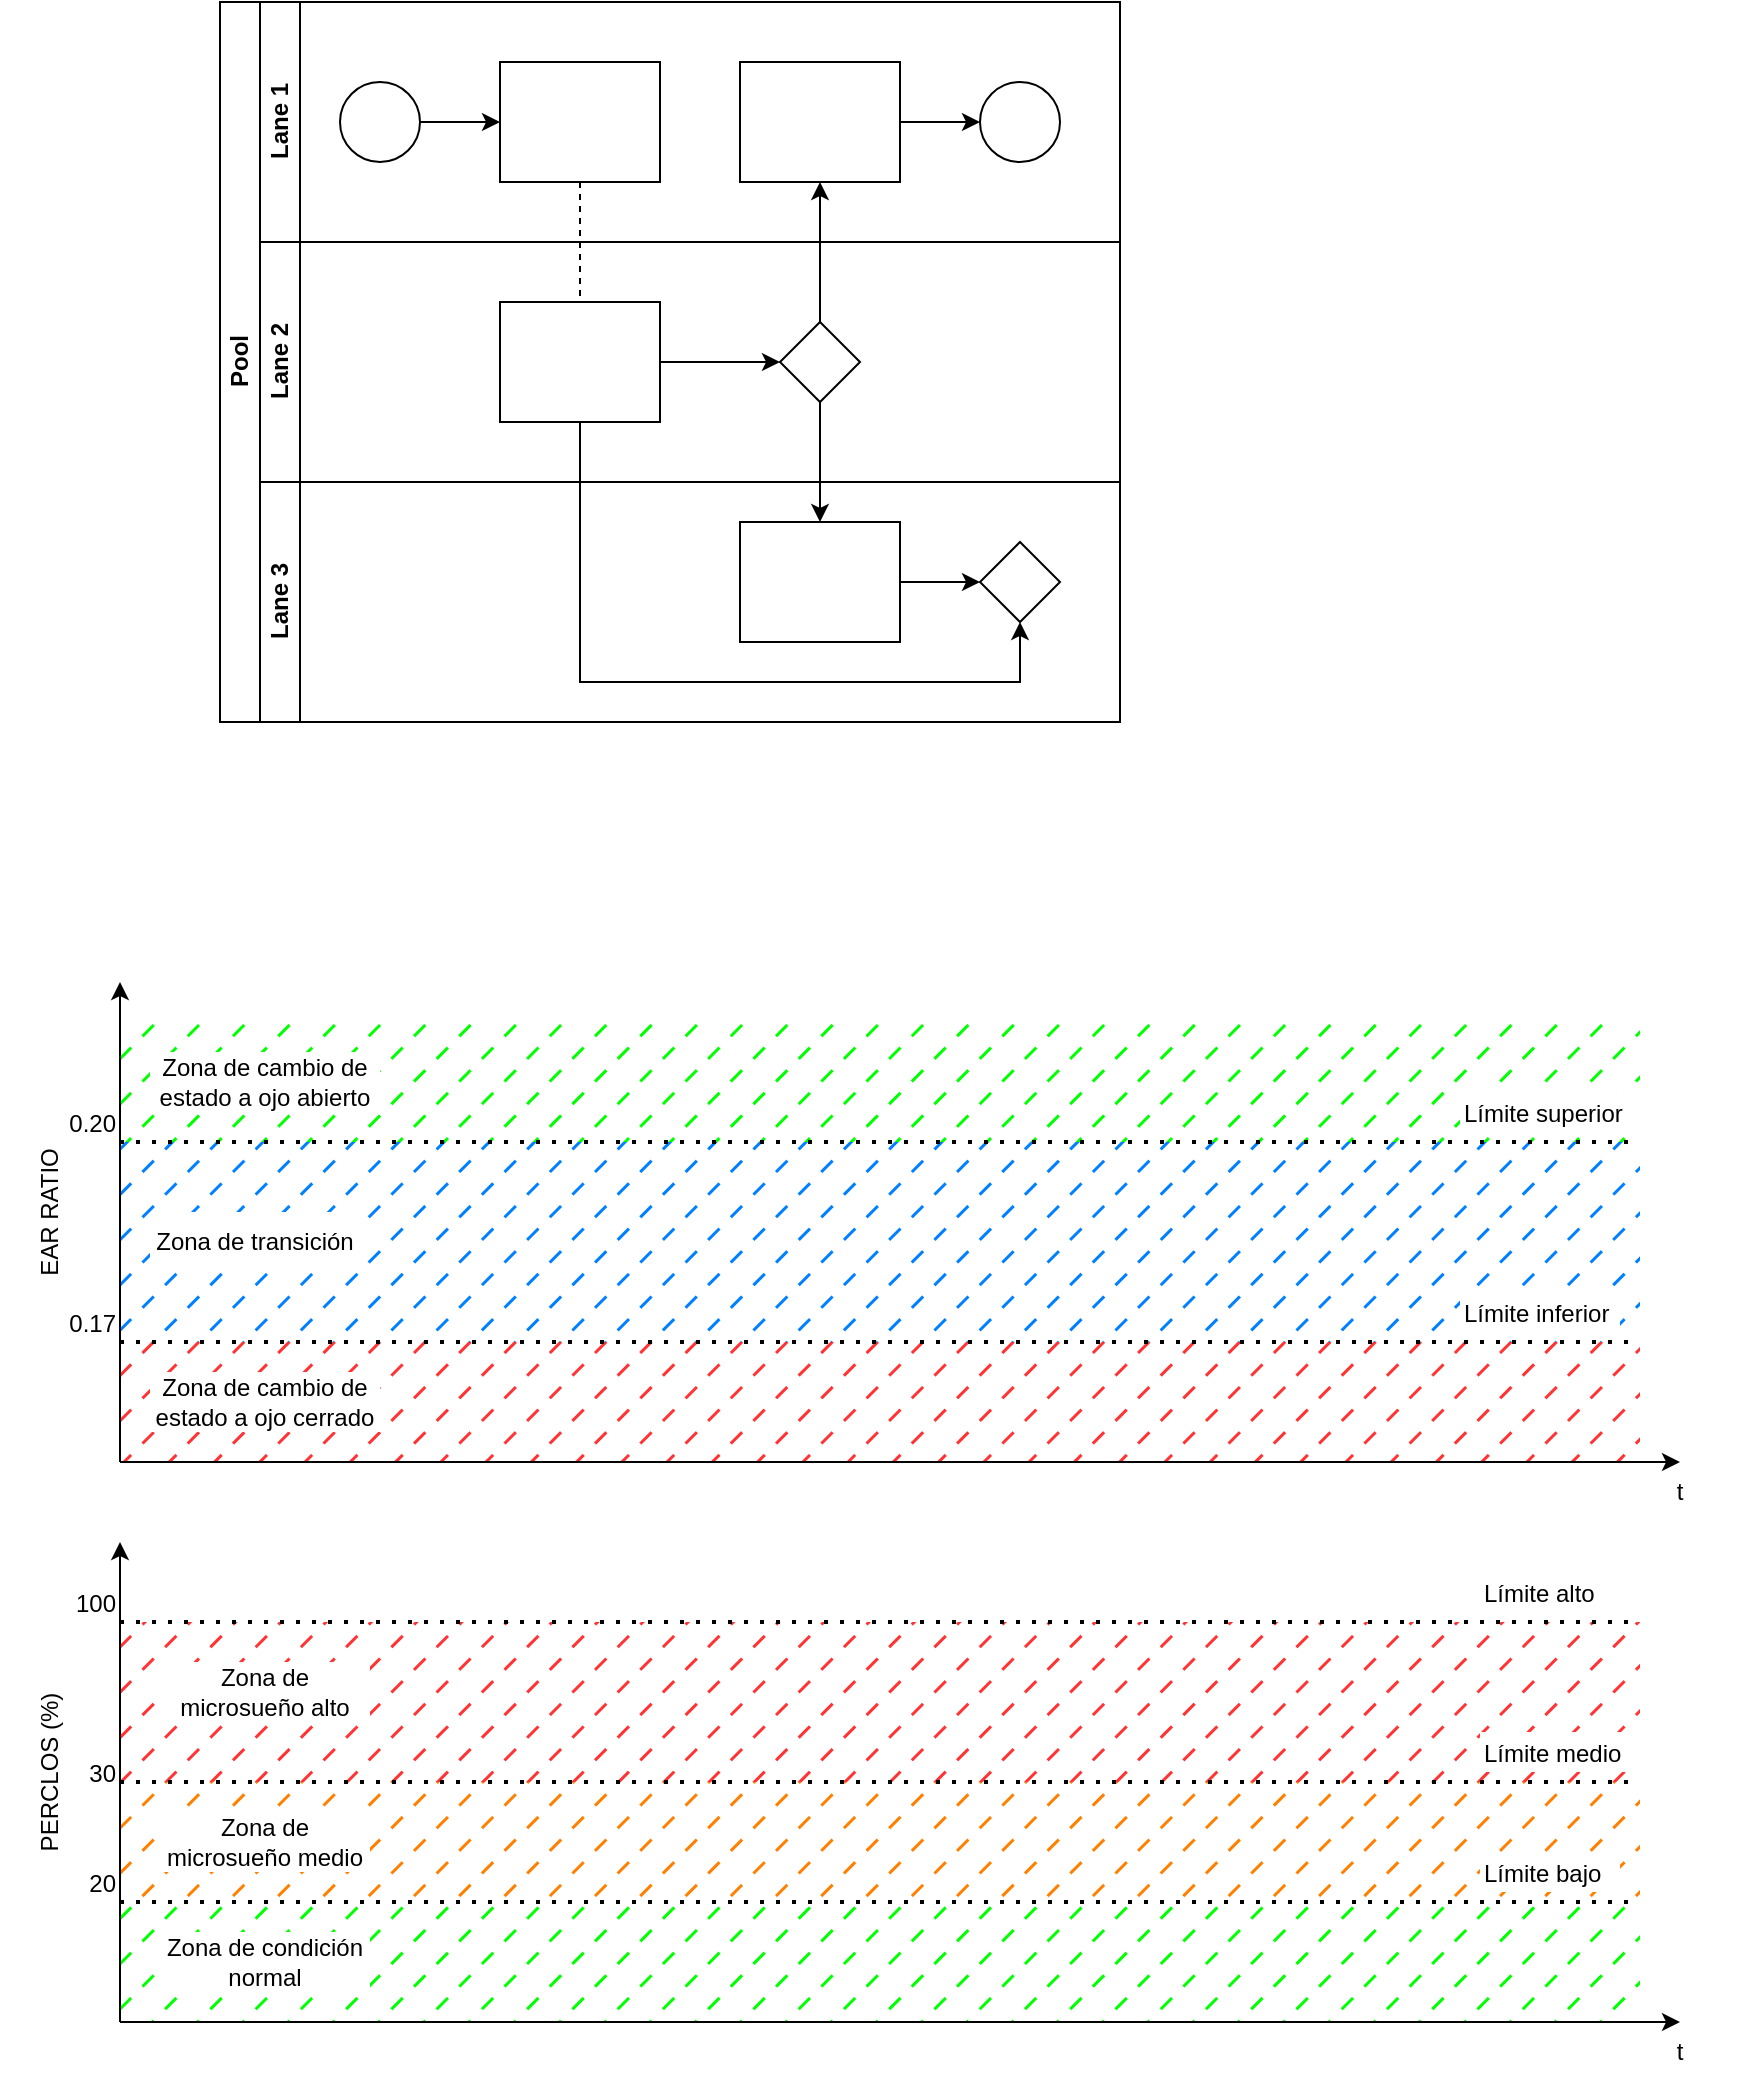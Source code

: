 <mxfile version="24.8.3">
  <diagram id="prtHgNgQTEPvFCAcTncT" name="Page-1">
    <mxGraphModel dx="1195" dy="1449" grid="0" gridSize="10" guides="1" tooltips="1" connect="1" arrows="1" fold="1" page="1" pageScale="1" pageWidth="1169" pageHeight="827" math="0" shadow="0">
      <root>
        <mxCell id="0" />
        <mxCell id="1" parent="0" />
        <mxCell id="plwymbn3dEYg-WFFDWY6-25" value="" style="rounded=0;whiteSpace=wrap;html=1;strokeColor=none;fillStyle=dashed;fillColor=#FF3333;" vertex="1" parent="1">
          <mxGeometry x="120" y="400" width="760" height="80" as="geometry" />
        </mxCell>
        <mxCell id="plwymbn3dEYg-WFFDWY6-28" value="" style="rounded=0;whiteSpace=wrap;html=1;strokeColor=none;fillStyle=dashed;fillColor=#FF8000;" vertex="1" parent="1">
          <mxGeometry x="120" y="480" width="760" height="60" as="geometry" />
        </mxCell>
        <mxCell id="plwymbn3dEYg-WFFDWY6-29" value="" style="rounded=0;whiteSpace=wrap;html=1;strokeColor=none;fillStyle=dashed;fillColor=#00FF00;" vertex="1" parent="1">
          <mxGeometry x="120" y="540" width="760" height="60" as="geometry" />
        </mxCell>
        <mxCell id="plwymbn3dEYg-WFFDWY6-30" value="" style="rounded=0;whiteSpace=wrap;html=1;strokeColor=none;fillStyle=dashed;fillColor=#FF3333;" vertex="1" parent="1">
          <mxGeometry x="120" y="260" width="760" height="60" as="geometry" />
        </mxCell>
        <mxCell id="plwymbn3dEYg-WFFDWY6-31" value="" style="rounded=0;whiteSpace=wrap;html=1;strokeColor=none;fillStyle=dashed;fillColor=#00FF00;" vertex="1" parent="1">
          <mxGeometry x="120" y="100" width="760" height="60" as="geometry" />
        </mxCell>
        <mxCell id="plwymbn3dEYg-WFFDWY6-32" value="" style="rounded=0;whiteSpace=wrap;html=1;strokeColor=none;fillStyle=dashed;fillColor=#007FFF;" vertex="1" parent="1">
          <mxGeometry x="120" y="160" width="760" height="100" as="geometry" />
        </mxCell>
        <mxCell id="dNxyNK7c78bLwvsdeMH5-19" value="Pool" style="swimlane;html=1;childLayout=stackLayout;resizeParent=1;resizeParentMax=0;horizontal=0;startSize=20;horizontalStack=0;" parent="1" vertex="1">
          <mxGeometry x="170" y="-410" width="450" height="360" as="geometry" />
        </mxCell>
        <mxCell id="dNxyNK7c78bLwvsdeMH5-27" value="" style="edgeStyle=orthogonalEdgeStyle;rounded=0;orthogonalLoop=1;jettySize=auto;html=1;dashed=1;endArrow=none;endFill=0;" parent="dNxyNK7c78bLwvsdeMH5-19" source="dNxyNK7c78bLwvsdeMH5-24" target="dNxyNK7c78bLwvsdeMH5-26" edge="1">
          <mxGeometry relative="1" as="geometry" />
        </mxCell>
        <mxCell id="dNxyNK7c78bLwvsdeMH5-31" style="edgeStyle=orthogonalEdgeStyle;rounded=0;orthogonalLoop=1;jettySize=auto;html=1;endArrow=classic;endFill=1;" parent="dNxyNK7c78bLwvsdeMH5-19" source="dNxyNK7c78bLwvsdeMH5-28" target="dNxyNK7c78bLwvsdeMH5-30" edge="1">
          <mxGeometry relative="1" as="geometry" />
        </mxCell>
        <mxCell id="dNxyNK7c78bLwvsdeMH5-35" style="edgeStyle=orthogonalEdgeStyle;rounded=0;orthogonalLoop=1;jettySize=auto;html=1;endArrow=classic;endFill=1;" parent="dNxyNK7c78bLwvsdeMH5-19" source="dNxyNK7c78bLwvsdeMH5-28" target="dNxyNK7c78bLwvsdeMH5-34" edge="1">
          <mxGeometry relative="1" as="geometry" />
        </mxCell>
        <mxCell id="dNxyNK7c78bLwvsdeMH5-38" style="edgeStyle=orthogonalEdgeStyle;rounded=0;orthogonalLoop=1;jettySize=auto;html=1;endArrow=classic;endFill=1;" parent="dNxyNK7c78bLwvsdeMH5-19" source="dNxyNK7c78bLwvsdeMH5-26" target="dNxyNK7c78bLwvsdeMH5-36" edge="1">
          <mxGeometry relative="1" as="geometry">
            <Array as="points">
              <mxPoint x="180" y="340" />
              <mxPoint x="400" y="340" />
            </Array>
          </mxGeometry>
        </mxCell>
        <mxCell id="dNxyNK7c78bLwvsdeMH5-20" value="Lane 1" style="swimlane;html=1;startSize=20;horizontal=0;" parent="dNxyNK7c78bLwvsdeMH5-19" vertex="1">
          <mxGeometry x="20" width="430" height="120" as="geometry" />
        </mxCell>
        <mxCell id="dNxyNK7c78bLwvsdeMH5-25" value="" style="edgeStyle=orthogonalEdgeStyle;rounded=0;orthogonalLoop=1;jettySize=auto;html=1;" parent="dNxyNK7c78bLwvsdeMH5-20" source="dNxyNK7c78bLwvsdeMH5-23" target="dNxyNK7c78bLwvsdeMH5-24" edge="1">
          <mxGeometry relative="1" as="geometry" />
        </mxCell>
        <mxCell id="dNxyNK7c78bLwvsdeMH5-23" value="" style="ellipse;whiteSpace=wrap;html=1;" parent="dNxyNK7c78bLwvsdeMH5-20" vertex="1">
          <mxGeometry x="40" y="40" width="40" height="40" as="geometry" />
        </mxCell>
        <mxCell id="dNxyNK7c78bLwvsdeMH5-24" value="" style="rounded=0;whiteSpace=wrap;html=1;fontFamily=Helvetica;fontSize=12;fontColor=#000000;align=center;" parent="dNxyNK7c78bLwvsdeMH5-20" vertex="1">
          <mxGeometry x="120" y="30" width="80" height="60" as="geometry" />
        </mxCell>
        <mxCell id="dNxyNK7c78bLwvsdeMH5-33" value="" style="edgeStyle=orthogonalEdgeStyle;rounded=0;orthogonalLoop=1;jettySize=auto;html=1;endArrow=classic;endFill=1;" parent="dNxyNK7c78bLwvsdeMH5-20" source="dNxyNK7c78bLwvsdeMH5-30" target="dNxyNK7c78bLwvsdeMH5-32" edge="1">
          <mxGeometry relative="1" as="geometry" />
        </mxCell>
        <mxCell id="dNxyNK7c78bLwvsdeMH5-30" value="" style="rounded=0;whiteSpace=wrap;html=1;fontFamily=Helvetica;fontSize=12;fontColor=#000000;align=center;" parent="dNxyNK7c78bLwvsdeMH5-20" vertex="1">
          <mxGeometry x="240" y="30" width="80" height="60" as="geometry" />
        </mxCell>
        <mxCell id="dNxyNK7c78bLwvsdeMH5-32" value="" style="ellipse;whiteSpace=wrap;html=1;" parent="dNxyNK7c78bLwvsdeMH5-20" vertex="1">
          <mxGeometry x="360" y="40" width="40" height="40" as="geometry" />
        </mxCell>
        <mxCell id="dNxyNK7c78bLwvsdeMH5-21" value="Lane 2" style="swimlane;html=1;startSize=20;horizontal=0;" parent="dNxyNK7c78bLwvsdeMH5-19" vertex="1">
          <mxGeometry x="20" y="120" width="430" height="120" as="geometry" />
        </mxCell>
        <mxCell id="dNxyNK7c78bLwvsdeMH5-29" value="" style="edgeStyle=orthogonalEdgeStyle;rounded=0;orthogonalLoop=1;jettySize=auto;html=1;endArrow=classic;endFill=1;" parent="dNxyNK7c78bLwvsdeMH5-21" source="dNxyNK7c78bLwvsdeMH5-26" target="dNxyNK7c78bLwvsdeMH5-28" edge="1">
          <mxGeometry relative="1" as="geometry" />
        </mxCell>
        <mxCell id="dNxyNK7c78bLwvsdeMH5-26" value="" style="rounded=0;whiteSpace=wrap;html=1;fontFamily=Helvetica;fontSize=12;fontColor=#000000;align=center;" parent="dNxyNK7c78bLwvsdeMH5-21" vertex="1">
          <mxGeometry x="120" y="30" width="80" height="60" as="geometry" />
        </mxCell>
        <mxCell id="dNxyNK7c78bLwvsdeMH5-28" value="" style="rhombus;whiteSpace=wrap;html=1;fontFamily=Helvetica;fontSize=12;fontColor=#000000;align=center;" parent="dNxyNK7c78bLwvsdeMH5-21" vertex="1">
          <mxGeometry x="260" y="40" width="40" height="40" as="geometry" />
        </mxCell>
        <mxCell id="dNxyNK7c78bLwvsdeMH5-22" value="Lane 3" style="swimlane;html=1;startSize=20;horizontal=0;" parent="dNxyNK7c78bLwvsdeMH5-19" vertex="1">
          <mxGeometry x="20" y="240" width="430" height="120" as="geometry" />
        </mxCell>
        <mxCell id="dNxyNK7c78bLwvsdeMH5-37" value="" style="edgeStyle=orthogonalEdgeStyle;rounded=0;orthogonalLoop=1;jettySize=auto;html=1;endArrow=classic;endFill=1;" parent="dNxyNK7c78bLwvsdeMH5-22" source="dNxyNK7c78bLwvsdeMH5-34" target="dNxyNK7c78bLwvsdeMH5-36" edge="1">
          <mxGeometry relative="1" as="geometry" />
        </mxCell>
        <mxCell id="dNxyNK7c78bLwvsdeMH5-34" value="" style="rounded=0;whiteSpace=wrap;html=1;fontFamily=Helvetica;fontSize=12;fontColor=#000000;align=center;" parent="dNxyNK7c78bLwvsdeMH5-22" vertex="1">
          <mxGeometry x="240" y="20" width="80" height="60" as="geometry" />
        </mxCell>
        <mxCell id="dNxyNK7c78bLwvsdeMH5-36" value="" style="rhombus;whiteSpace=wrap;html=1;fontFamily=Helvetica;fontSize=12;fontColor=#000000;align=center;" parent="dNxyNK7c78bLwvsdeMH5-22" vertex="1">
          <mxGeometry x="360" y="30" width="40" height="40" as="geometry" />
        </mxCell>
        <mxCell id="plwymbn3dEYg-WFFDWY6-1" value="" style="endArrow=classic;html=1;rounded=0;" edge="1" parent="1">
          <mxGeometry width="50" height="50" relative="1" as="geometry">
            <mxPoint x="120" y="320" as="sourcePoint" />
            <mxPoint x="120" y="80" as="targetPoint" />
          </mxGeometry>
        </mxCell>
        <mxCell id="plwymbn3dEYg-WFFDWY6-2" value="" style="endArrow=classic;html=1;rounded=0;" edge="1" parent="1">
          <mxGeometry width="50" height="50" relative="1" as="geometry">
            <mxPoint x="120" y="320" as="sourcePoint" />
            <mxPoint x="900" y="320" as="targetPoint" />
          </mxGeometry>
        </mxCell>
        <mxCell id="plwymbn3dEYg-WFFDWY6-3" value="" style="endArrow=classic;html=1;rounded=0;" edge="1" parent="1">
          <mxGeometry width="50" height="50" relative="1" as="geometry">
            <mxPoint x="120" y="600" as="sourcePoint" />
            <mxPoint x="120" y="360" as="targetPoint" />
          </mxGeometry>
        </mxCell>
        <mxCell id="plwymbn3dEYg-WFFDWY6-4" value="" style="endArrow=classic;html=1;rounded=0;" edge="1" parent="1">
          <mxGeometry width="50" height="50" relative="1" as="geometry">
            <mxPoint x="120" y="600" as="sourcePoint" />
            <mxPoint x="900" y="600" as="targetPoint" />
          </mxGeometry>
        </mxCell>
        <mxCell id="plwymbn3dEYg-WFFDWY6-5" value="" style="endArrow=none;dashed=1;html=1;dashPattern=1 3;strokeWidth=2;rounded=0;" edge="1" parent="1">
          <mxGeometry width="50" height="50" relative="1" as="geometry">
            <mxPoint x="120" y="400" as="sourcePoint" />
            <mxPoint x="880" y="400" as="targetPoint" />
          </mxGeometry>
        </mxCell>
        <mxCell id="plwymbn3dEYg-WFFDWY6-6" value="" style="endArrow=none;dashed=1;html=1;dashPattern=1 3;strokeWidth=2;rounded=0;" edge="1" parent="1">
          <mxGeometry width="50" height="50" relative="1" as="geometry">
            <mxPoint x="120" y="480" as="sourcePoint" />
            <mxPoint x="880" y="480" as="targetPoint" />
          </mxGeometry>
        </mxCell>
        <mxCell id="plwymbn3dEYg-WFFDWY6-7" value="" style="endArrow=none;dashed=1;html=1;dashPattern=1 3;strokeWidth=2;rounded=0;" edge="1" parent="1">
          <mxGeometry width="50" height="50" relative="1" as="geometry">
            <mxPoint x="120" y="540" as="sourcePoint" />
            <mxPoint x="880" y="540" as="targetPoint" />
          </mxGeometry>
        </mxCell>
        <mxCell id="plwymbn3dEYg-WFFDWY6-8" value="PERCLOS (%)" style="text;html=1;align=center;verticalAlign=middle;whiteSpace=wrap;rounded=0;rotation=-90;" vertex="1" parent="1">
          <mxGeometry x="40" y="465" width="90" height="20" as="geometry" />
        </mxCell>
        <mxCell id="plwymbn3dEYg-WFFDWY6-9" value="100" style="text;html=1;align=right;verticalAlign=bottom;whiteSpace=wrap;rounded=0;" vertex="1" parent="1">
          <mxGeometry x="60" y="370" width="60" height="30" as="geometry" />
        </mxCell>
        <mxCell id="plwymbn3dEYg-WFFDWY6-11" value="30" style="text;html=1;align=right;verticalAlign=bottom;whiteSpace=wrap;rounded=0;" vertex="1" parent="1">
          <mxGeometry x="60" y="455" width="60" height="30" as="geometry" />
        </mxCell>
        <mxCell id="plwymbn3dEYg-WFFDWY6-12" value="20" style="text;html=1;align=right;verticalAlign=bottom;whiteSpace=wrap;rounded=0;" vertex="1" parent="1">
          <mxGeometry x="60" y="510" width="60" height="30" as="geometry" />
        </mxCell>
        <mxCell id="plwymbn3dEYg-WFFDWY6-13" value="Límite bajo" style="text;html=1;align=left;verticalAlign=bottom;whiteSpace=wrap;rounded=0;fillColor=default;" vertex="1" parent="1">
          <mxGeometry x="800" y="515" width="70" height="20" as="geometry" />
        </mxCell>
        <mxCell id="plwymbn3dEYg-WFFDWY6-14" value="Límite medio" style="text;html=1;align=left;verticalAlign=bottom;whiteSpace=wrap;rounded=0;fillColor=default;" vertex="1" parent="1">
          <mxGeometry x="800" y="455" width="80" height="20" as="geometry" />
        </mxCell>
        <mxCell id="plwymbn3dEYg-WFFDWY6-15" value="EAR RATIO" style="text;html=1;align=center;verticalAlign=middle;whiteSpace=wrap;rounded=0;rotation=-90;" vertex="1" parent="1">
          <mxGeometry x="40" y="185" width="90" height="20" as="geometry" />
        </mxCell>
        <mxCell id="plwymbn3dEYg-WFFDWY6-16" value="t" style="text;html=1;align=center;verticalAlign=middle;whiteSpace=wrap;rounded=0;" vertex="1" parent="1">
          <mxGeometry x="870" y="320" width="60" height="30" as="geometry" />
        </mxCell>
        <mxCell id="plwymbn3dEYg-WFFDWY6-17" value="t" style="text;html=1;align=center;verticalAlign=middle;whiteSpace=wrap;rounded=0;" vertex="1" parent="1">
          <mxGeometry x="870" y="600" width="60" height="30" as="geometry" />
        </mxCell>
        <mxCell id="plwymbn3dEYg-WFFDWY6-18" value="" style="endArrow=none;dashed=1;html=1;dashPattern=1 3;strokeWidth=2;rounded=0;" edge="1" parent="1">
          <mxGeometry width="50" height="50" relative="1" as="geometry">
            <mxPoint x="120" y="160" as="sourcePoint" />
            <mxPoint x="880" y="160" as="targetPoint" />
          </mxGeometry>
        </mxCell>
        <mxCell id="plwymbn3dEYg-WFFDWY6-19" value="" style="endArrow=none;dashed=1;html=1;dashPattern=1 3;strokeWidth=2;rounded=0;" edge="1" parent="1">
          <mxGeometry width="50" height="50" relative="1" as="geometry">
            <mxPoint x="120" y="260" as="sourcePoint" />
            <mxPoint x="880" y="260" as="targetPoint" />
          </mxGeometry>
        </mxCell>
        <mxCell id="plwymbn3dEYg-WFFDWY6-20" value="0.20" style="text;html=1;align=right;verticalAlign=bottom;whiteSpace=wrap;rounded=0;" vertex="1" parent="1">
          <mxGeometry x="60" y="130" width="60" height="30" as="geometry" />
        </mxCell>
        <mxCell id="plwymbn3dEYg-WFFDWY6-21" value="0.17" style="text;html=1;align=right;verticalAlign=bottom;whiteSpace=wrap;rounded=0;" vertex="1" parent="1">
          <mxGeometry x="60" y="230" width="60" height="30" as="geometry" />
        </mxCell>
        <mxCell id="plwymbn3dEYg-WFFDWY6-22" value="Límite inferior" style="text;html=1;align=left;verticalAlign=bottom;whiteSpace=wrap;rounded=0;fillColor=default;" vertex="1" parent="1">
          <mxGeometry x="790" y="235" width="80" height="20" as="geometry" />
        </mxCell>
        <mxCell id="plwymbn3dEYg-WFFDWY6-23" value="Límite superior" style="text;html=1;align=left;verticalAlign=bottom;whiteSpace=wrap;rounded=0;fillColor=default;" vertex="1" parent="1">
          <mxGeometry x="790" y="135" width="90" height="20" as="geometry" />
        </mxCell>
        <mxCell id="plwymbn3dEYg-WFFDWY6-26" value="Límite alto" style="text;html=1;align=left;verticalAlign=bottom;whiteSpace=wrap;rounded=0;fillColor=default;" vertex="1" parent="1">
          <mxGeometry x="800" y="375" width="80" height="20" as="geometry" />
        </mxCell>
        <mxCell id="plwymbn3dEYg-WFFDWY6-33" value="Zona de transición" style="text;html=1;align=center;verticalAlign=middle;whiteSpace=wrap;rounded=0;fillColor=default;" vertex="1" parent="1">
          <mxGeometry x="135" y="195" width="105" height="30" as="geometry" />
        </mxCell>
        <mxCell id="plwymbn3dEYg-WFFDWY6-34" value="Zona de cambio de estado a ojo cerrado" style="text;html=1;align=center;verticalAlign=middle;whiteSpace=wrap;rounded=0;fillColor=default;" vertex="1" parent="1">
          <mxGeometry x="135" y="275" width="115" height="30" as="geometry" />
        </mxCell>
        <mxCell id="plwymbn3dEYg-WFFDWY6-35" value="Zona de cambio de estado a ojo abierto" style="text;html=1;align=center;verticalAlign=middle;whiteSpace=wrap;rounded=0;fillColor=default;" vertex="1" parent="1">
          <mxGeometry x="135" y="115" width="115" height="30" as="geometry" />
        </mxCell>
        <mxCell id="plwymbn3dEYg-WFFDWY6-36" value="Zona de condición normal" style="text;html=1;align=center;verticalAlign=middle;whiteSpace=wrap;rounded=0;fillColor=default;" vertex="1" parent="1">
          <mxGeometry x="140" y="555" width="105" height="30" as="geometry" />
        </mxCell>
        <mxCell id="plwymbn3dEYg-WFFDWY6-37" value="Zona de microsueño medio" style="text;html=1;align=center;verticalAlign=middle;whiteSpace=wrap;rounded=0;fillColor=default;" vertex="1" parent="1">
          <mxGeometry x="140" y="495" width="105" height="30" as="geometry" />
        </mxCell>
        <mxCell id="plwymbn3dEYg-WFFDWY6-38" value="Zona de microsueño alto" style="text;html=1;align=center;verticalAlign=middle;whiteSpace=wrap;rounded=0;fillColor=default;" vertex="1" parent="1">
          <mxGeometry x="140" y="420" width="105" height="30" as="geometry" />
        </mxCell>
      </root>
    </mxGraphModel>
  </diagram>
</mxfile>
